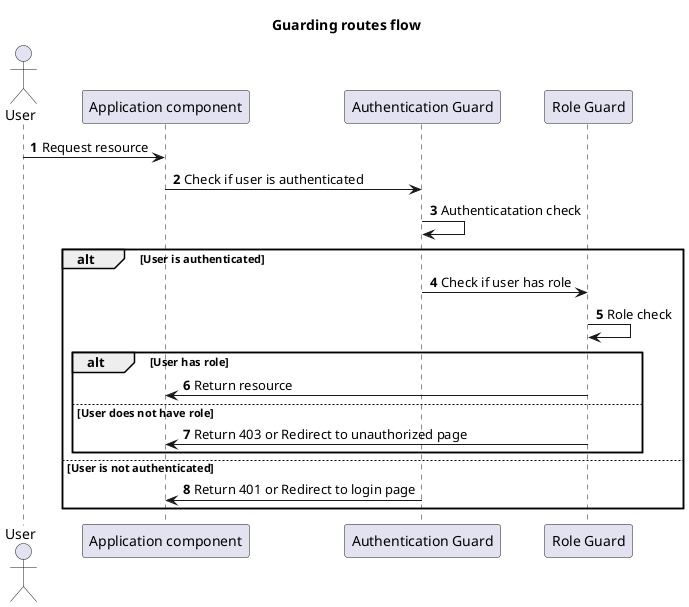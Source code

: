 @startuml normal flow

title Guarding routes flow

actor User as User
participant "Application component" as app
participant "Authentication Guard" as Auth_guard
participant "Role Guard" as Role_guard

autonumber
User -> app: Request resource
app -> Auth_guard: Check if user is authenticated
Auth_guard -> Auth_guard: Authenticatation check
alt User is authenticated
    Auth_guard -> Role_guard: Check if user has role
    Role_guard -> Role_guard: Role check
    alt User has role
        Role_guard -> app: Return resource
    else User does not have role
        Role_guard -> app: Return 403 or Redirect to unauthorized page
    end
else User is not authenticated
    Auth_guard -> app: Return 401 or Redirect to login page
end

@enduml